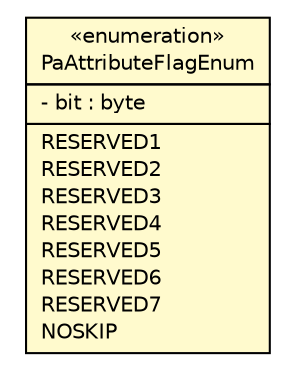#!/usr/local/bin/dot
#
# Class diagram 
# Generated by UMLGraph version R5_6 (http://www.umlgraph.org/)
#

digraph G {
	edge [fontname="Helvetica",fontsize=10,labelfontname="Helvetica",labelfontsize=10];
	node [fontname="Helvetica",fontsize=10,shape=plaintext];
	nodesep=0.25;
	ranksep=0.5;
	// org.ietf.nea.pa.attribute.enums.PaAttributeFlagEnum
	c49069 [label=<<table title="org.ietf.nea.pa.attribute.enums.PaAttributeFlagEnum" border="0" cellborder="1" cellspacing="0" cellpadding="2" port="p" bgcolor="lemonChiffon" href="./PaAttributeFlagEnum.html">
		<tr><td><table border="0" cellspacing="0" cellpadding="1">
<tr><td align="center" balign="center"> &#171;enumeration&#187; </td></tr>
<tr><td align="center" balign="center"> PaAttributeFlagEnum </td></tr>
		</table></td></tr>
		<tr><td><table border="0" cellspacing="0" cellpadding="1">
<tr><td align="left" balign="left"> - bit : byte </td></tr>
		</table></td></tr>
		<tr><td><table border="0" cellspacing="0" cellpadding="1">
<tr><td align="left" balign="left"> RESERVED1 </td></tr>
<tr><td align="left" balign="left"> RESERVED2 </td></tr>
<tr><td align="left" balign="left"> RESERVED3 </td></tr>
<tr><td align="left" balign="left"> RESERVED4 </td></tr>
<tr><td align="left" balign="left"> RESERVED5 </td></tr>
<tr><td align="left" balign="left"> RESERVED6 </td></tr>
<tr><td align="left" balign="left"> RESERVED7 </td></tr>
<tr><td align="left" balign="left"> NOSKIP </td></tr>
		</table></td></tr>
		</table>>, URL="./PaAttributeFlagEnum.html", fontname="Helvetica", fontcolor="black", fontsize=10.0];
}

